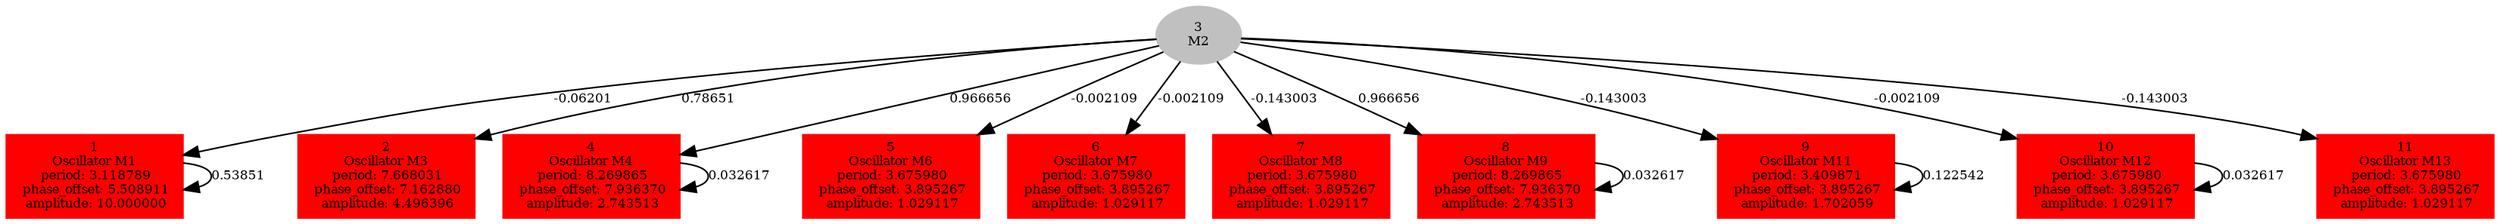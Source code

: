  digraph g{ forcelabels=true;
1 [label=<1<BR />Oscillator M1<BR /> period: 3.118789<BR /> phase_offset: 5.508911<BR /> amplitude: 10.000000>, shape=box,color=red,style=filled,fontsize=8];2 [label=<2<BR />Oscillator M3<BR /> period: 7.668031<BR /> phase_offset: 7.162880<BR /> amplitude: 4.496396>, shape=box,color=red,style=filled,fontsize=8];3[label=<3<BR/>M2>,color="grey",style=filled,fontsize=8];
4 [label=<4<BR />Oscillator M4<BR /> period: 8.269865<BR /> phase_offset: 7.936370<BR /> amplitude: 2.743513>, shape=box,color=red,style=filled,fontsize=8];5 [label=<5<BR />Oscillator M6<BR /> period: 3.675980<BR /> phase_offset: 3.895267<BR /> amplitude: 1.029117>, shape=box,color=red,style=filled,fontsize=8];6 [label=<6<BR />Oscillator M7<BR /> period: 3.675980<BR /> phase_offset: 3.895267<BR /> amplitude: 1.029117>, shape=box,color=red,style=filled,fontsize=8];7 [label=<7<BR />Oscillator M8<BR /> period: 3.675980<BR /> phase_offset: 3.895267<BR /> amplitude: 1.029117>, shape=box,color=red,style=filled,fontsize=8];8 [label=<8<BR />Oscillator M9<BR /> period: 8.269865<BR /> phase_offset: 7.936370<BR /> amplitude: 2.743513>, shape=box,color=red,style=filled,fontsize=8];9 [label=<9<BR />Oscillator M11<BR /> period: 3.409871<BR /> phase_offset: 3.895267<BR /> amplitude: 1.702059>, shape=box,color=red,style=filled,fontsize=8];10 [label=<10<BR />Oscillator M12<BR /> period: 3.675980<BR /> phase_offset: 3.895267<BR /> amplitude: 1.029117>, shape=box,color=red,style=filled,fontsize=8];11 [label=<11<BR />Oscillator M13<BR /> period: 3.675980<BR /> phase_offset: 3.895267<BR /> amplitude: 1.029117>, shape=box,color=red,style=filled,fontsize=8];1 -> 1[label="0.53851 ",fontsize="8"];
3 -> 1[label="-0.06201 ",fontsize="8"];
3 -> 2[label="0.78651 ",fontsize="8"];
3 -> 4[label="0.966656 ",fontsize="8"];
3 -> 5[label="-0.002109 ",fontsize="8"];
3 -> 6[label="-0.002109 ",fontsize="8"];
3 -> 7[label="-0.143003 ",fontsize="8"];
3 -> 8[label="0.966656 ",fontsize="8"];
3 -> 9[label="-0.143003 ",fontsize="8"];
3 -> 10[label="-0.002109 ",fontsize="8"];
3 -> 11[label="-0.143003 ",fontsize="8"];
4 -> 4[label="0.032617 ",fontsize="8"];
8 -> 8[label="0.032617 ",fontsize="8"];
9 -> 9[label="0.122542 ",fontsize="8"];
10 -> 10[label="0.032617 ",fontsize="8"];
 }
